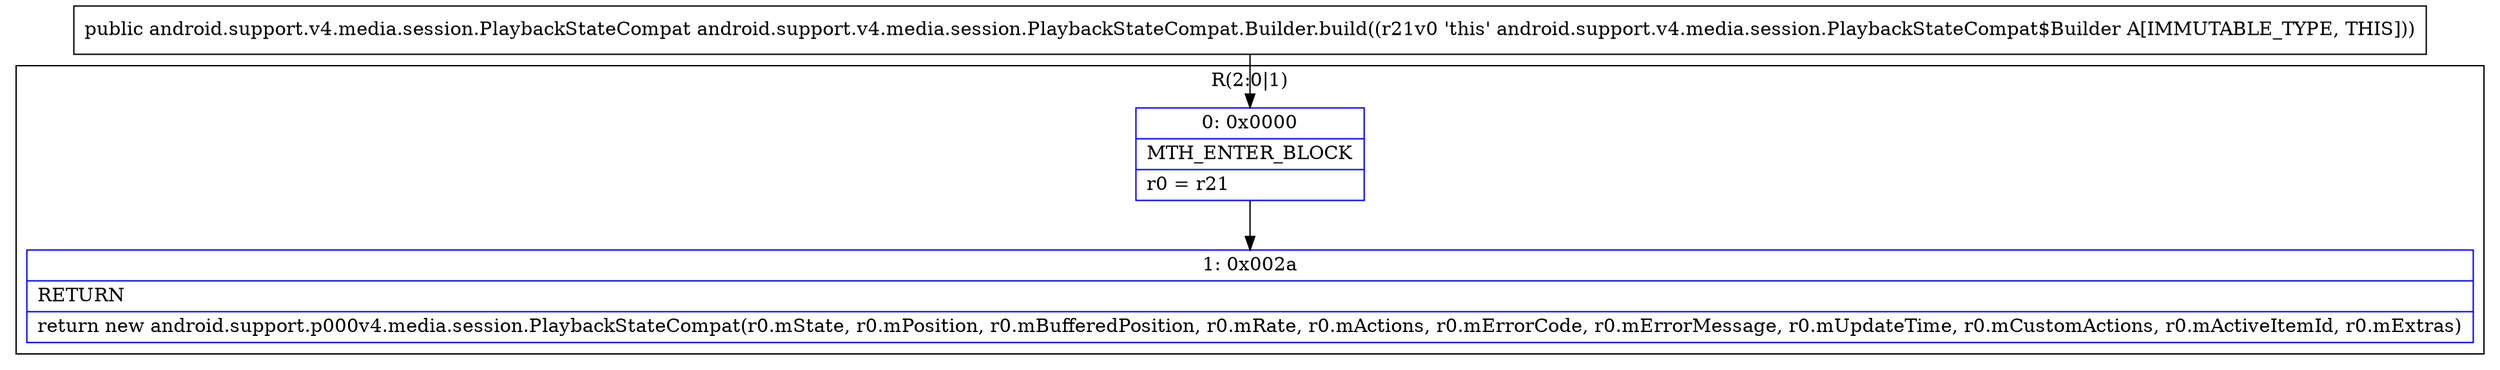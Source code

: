 digraph "CFG forandroid.support.v4.media.session.PlaybackStateCompat.Builder.build()Landroid\/support\/v4\/media\/session\/PlaybackStateCompat;" {
subgraph cluster_Region_1063529560 {
label = "R(2:0|1)";
node [shape=record,color=blue];
Node_0 [shape=record,label="{0\:\ 0x0000|MTH_ENTER_BLOCK\l|r0 = r21\l}"];
Node_1 [shape=record,label="{1\:\ 0x002a|RETURN\l|return new android.support.p000v4.media.session.PlaybackStateCompat(r0.mState, r0.mPosition, r0.mBufferedPosition, r0.mRate, r0.mActions, r0.mErrorCode, r0.mErrorMessage, r0.mUpdateTime, r0.mCustomActions, r0.mActiveItemId, r0.mExtras)\l}"];
}
MethodNode[shape=record,label="{public android.support.v4.media.session.PlaybackStateCompat android.support.v4.media.session.PlaybackStateCompat.Builder.build((r21v0 'this' android.support.v4.media.session.PlaybackStateCompat$Builder A[IMMUTABLE_TYPE, THIS])) }"];
MethodNode -> Node_0;
Node_0 -> Node_1;
}

